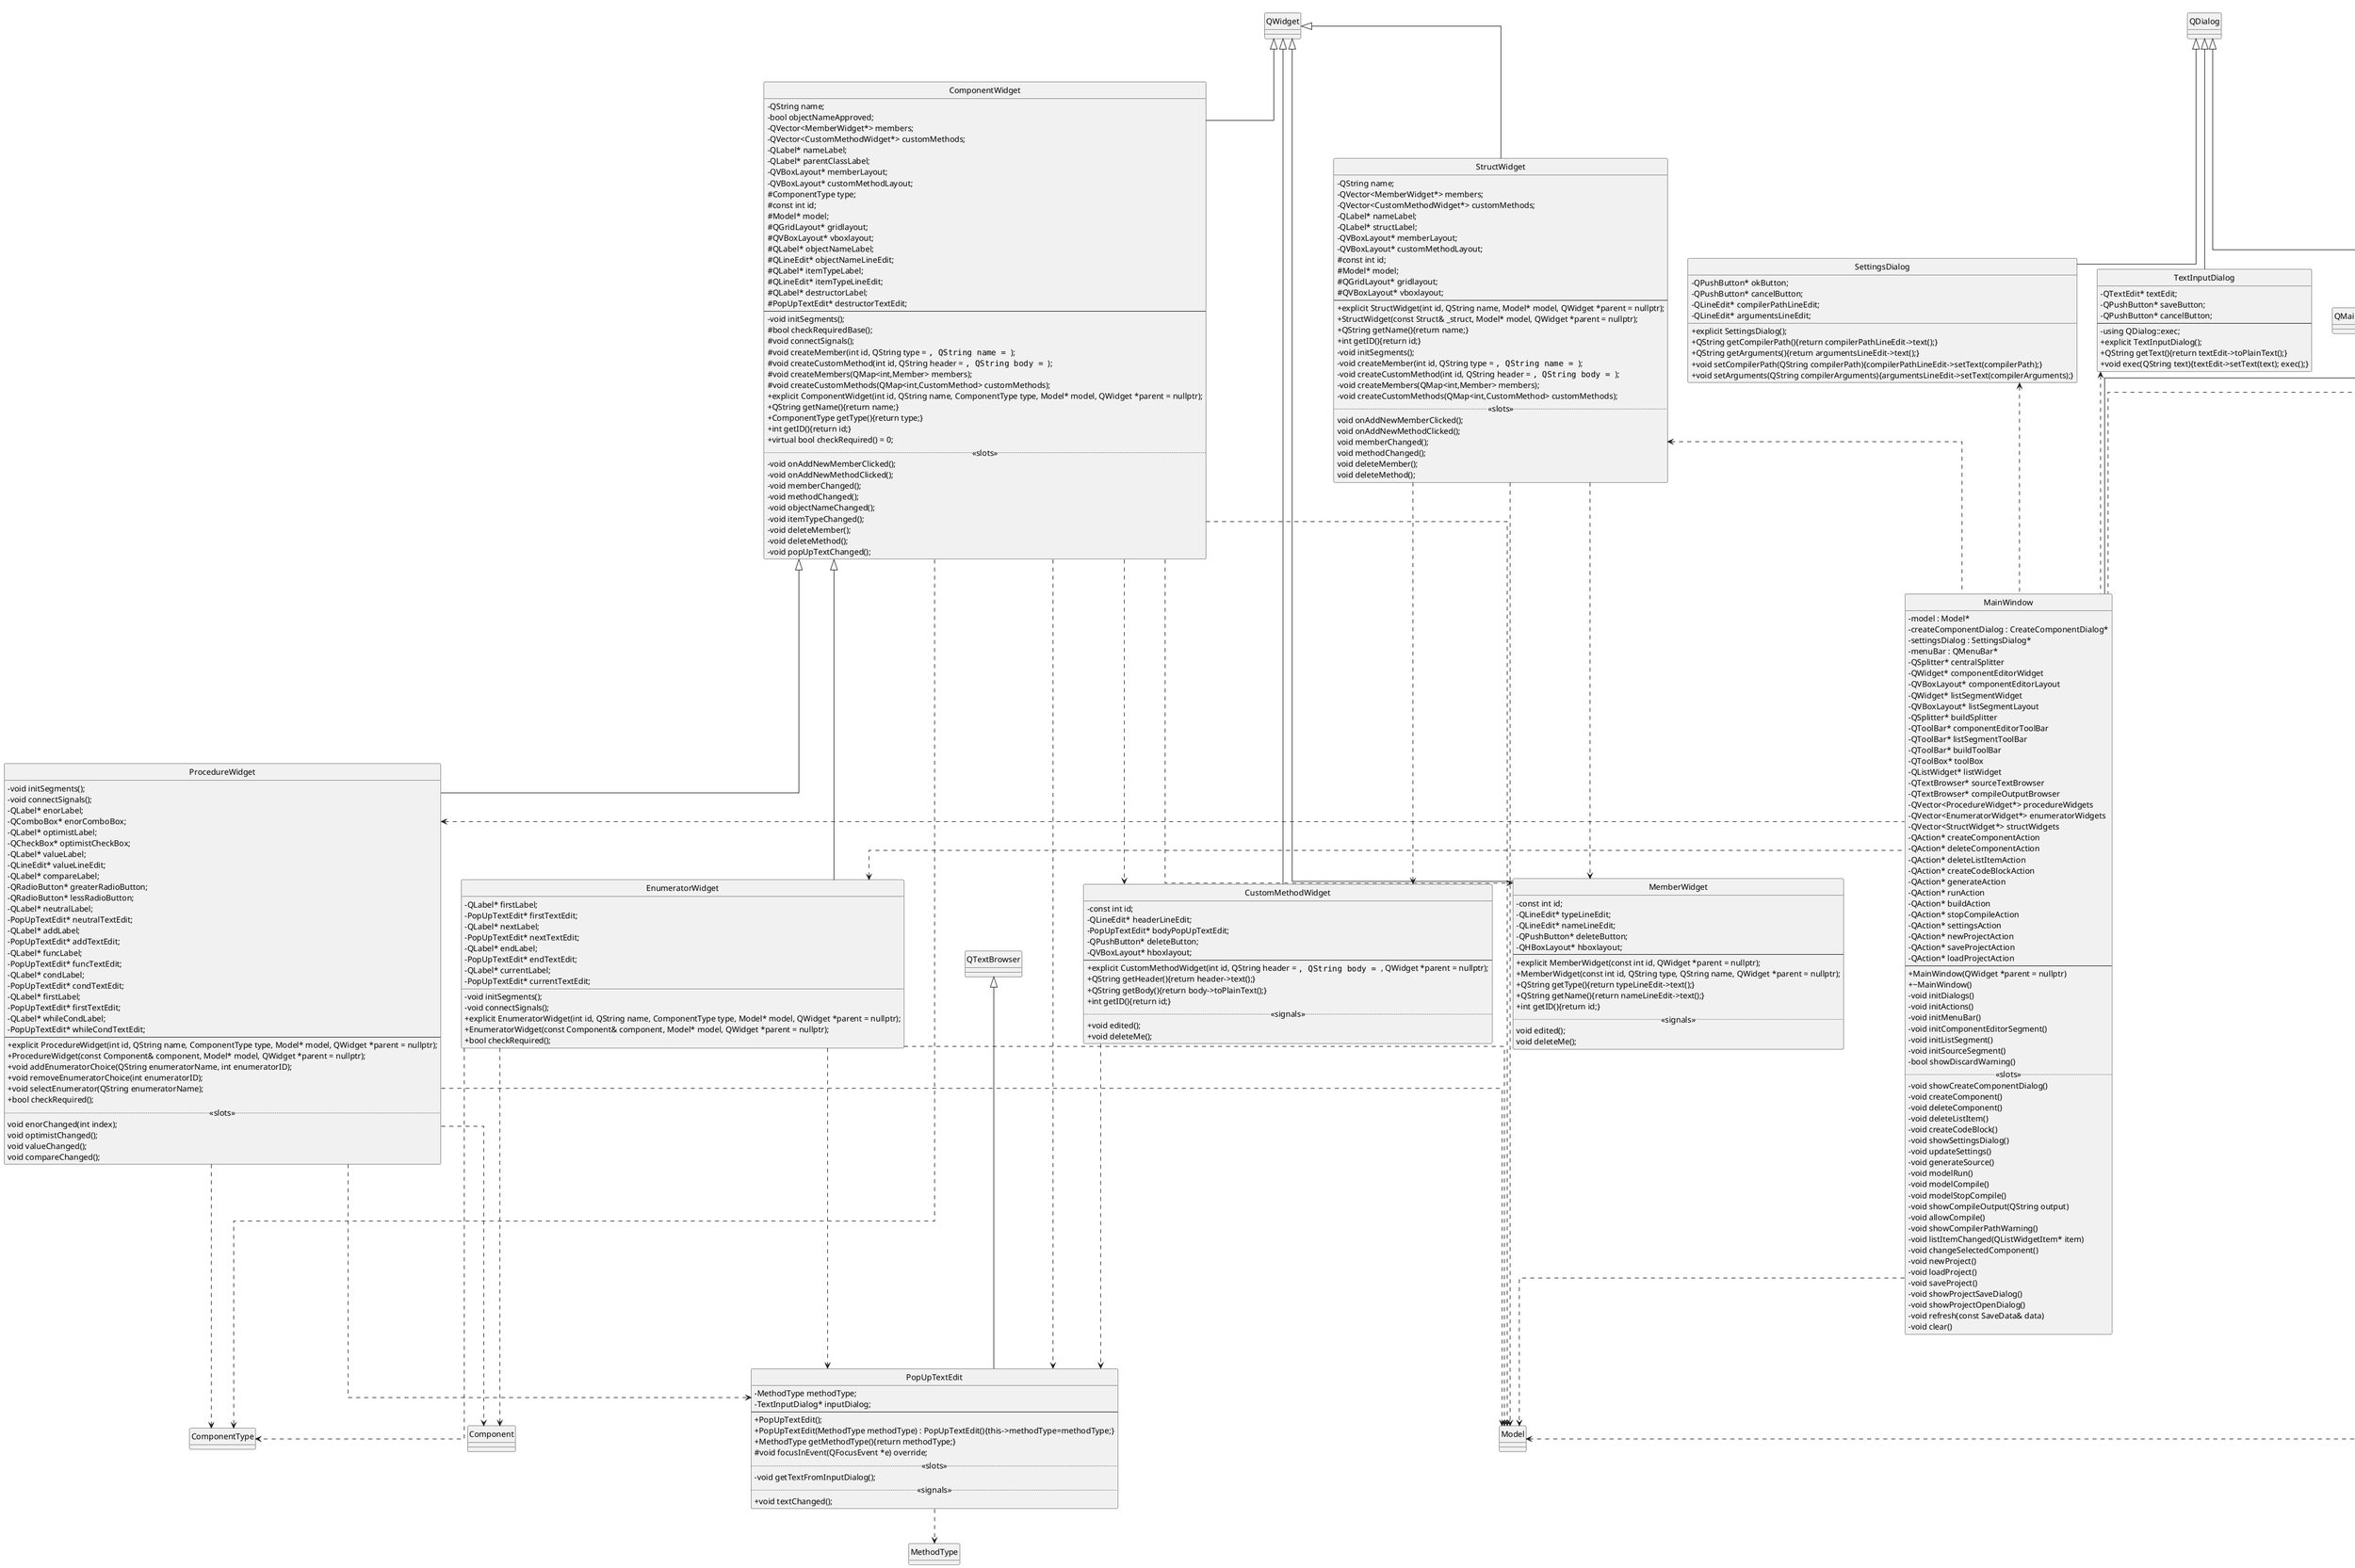 @startuml View

skinparam Monochrome true
skinparam ClassAttributeIconSize 0
'skinparam groupInheritance 2
skinparam linetype ortho
hide circle
hide enum methods

class Model
class Component
enum ComponentType
enum MethodType

class MainWindow extends QMainWindow
{
    - model : Model*
    - createComponentDialog : CreateComponentDialog*
    - settingsDialog : SettingsDialog*
    - menuBar : QMenuBar*
    - QSplitter* centralSplitter
    - QWidget* componentEditorWidget
    - QVBoxLayout* componentEditorLayout
    - QWidget* listSegmentWidget
    - QVBoxLayout* listSegmentLayout
    - QSplitter* buildSplitter
    - QToolBar* componentEditorToolBar
    - QToolBar* listSegmentToolBar
    - QToolBar* buildToolBar
    - QToolBox* toolBox
    - QListWidget* listWidget
    - QTextBrowser* sourceTextBrowser
    - QTextBrowser* compileOutputBrowser
    - QVector<ProcedureWidget*> procedureWidgets
    - QVector<EnumeratorWidget*> enumeratorWidgets
    - QVector<StructWidget*> structWidgets
    - QAction* createComponentAction
    - QAction* deleteComponentAction
    - QAction* deleteListItemAction
    - QAction* createCodeBlockAction
    - QAction* generateAction
    - QAction* runAction
    - QAction* buildAction
    - QAction* stopCompileAction
    - QAction* settingsAction
    - QAction* newProjectAction
    - QAction* saveProjectAction
    - QAction* loadProjectAction
--
    + MainWindow(QWidget *parent = nullptr)
    + ~MainWindow()
    - void initDialogs()
    - void initActions()
    - void initMenuBar()
    - void initComponentEditorSegment()
    - void initListSegment()
    - void initSourceSegment()
    - bool showDiscardWarning()
.. <<slots>> ..
    - void showCreateComponentDialog()
    - void createComponent()
    - void deleteComponent()
    - void deleteListItem()
    - void createCodeBlock()
    - void showSettingsDialog()
    - void updateSettings()
    - void generateSource()
    - void modelRun()
    - void modelCompile()
    - void modelStopCompile()
    - void showCompileOutput(QString output)
    - void allowCompile()
    - void showCompilerPathWarning()
    - void listItemChanged(QListWidgetItem* item)
    - void changeSelectedComponent()
    - void newProject()
    - void loadProject()
    - void saveProject()
    - void showProjectSaveDialog()
    - void showProjectOpenDialog()
    - void refresh(const SaveData& data)
    - void clear()
}

class ComponentWidget extends QWidget
{
    - QString name;
    - bool objectNameApproved;
    - QVector<MemberWidget*> members;
    - QVector<CustomMethodWidget*> customMethods;
    - QLabel* nameLabel;
    - QLabel* parentClassLabel;
    - QVBoxLayout* memberLayout;
    - QVBoxLayout* customMethodLayout;
    # ComponentType type;
    # const int id;
    # Model* model;
    # QGridLayout* gridlayout;
    # QVBoxLayout* vboxlayout;
    # QLabel* objectNameLabel;
    # QLineEdit* objectNameLineEdit;
    # QLabel* itemTypeLabel;
    # QLineEdit* itemTypeLineEdit;
    # QLabel* destructorLabel;
    # PopUpTextEdit* destructorTextEdit;
--
    - void initSegments();
    # bool checkRequiredBase();
    # void connectSignals();
    # void createMember(int id, QString type = "", QString name = "");
    # void createCustomMethod(int id, QString header = "", QString body = "");
    # void createMembers(QMap<int,Member> members);
    # void createCustomMethods(QMap<int,CustomMethod> customMethods);
    + explicit ComponentWidget(int id, QString name, ComponentType type, Model* model, QWidget *parent = nullptr);
    + QString getName(){return name;}
    + ComponentType getType(){return type;}
    + int getID(){return id;}
    + virtual bool checkRequired() = 0;
.. <<slots>> ..
    - void onAddNewMemberClicked();
    - void onAddNewMethodClicked();
    - void memberChanged();
    - void methodChanged();
    - void objectNameChanged();
    - void itemTypeChanged();
    - void deleteMember();
    - void deleteMethod();
    - void popUpTextChanged();
}

class EnumeratorWidget extends ComponentWidget
{
    - void initSegments();
    - void connectSignals();
    - QLabel* firstLabel;
    - PopUpTextEdit* firstTextEdit;
    - QLabel* nextLabel;
    - PopUpTextEdit* nextTextEdit;
    - QLabel* endLabel;
    - PopUpTextEdit* endTextEdit;
    - QLabel* currentLabel;
    - PopUpTextEdit* currentTextEdit;

    + explicit EnumeratorWidget(int id, QString name, ComponentType type, Model* model, QWidget *parent = nullptr);
    + EnumeratorWidget(const Component& component, Model* model, QWidget *parent = nullptr);
    + bool checkRequired();
}

class ProcedureWidget extends ComponentWidget
{
    - void initSegments();
    - void connectSignals();
    - QLabel* enorLabel;
    - QComboBox* enorComboBox;
    - QLabel* optimistLabel;
    - QCheckBox* optimistCheckBox;
    - QLabel* valueLabel;
    - QLineEdit* valueLineEdit;
    - QLabel* compareLabel;
    - QRadioButton* greaterRadioButton;
    - QRadioButton* lessRadioButton;
    - QLabel* neutralLabel;
    - PopUpTextEdit* neutralTextEdit;
    - QLabel* addLabel;
    - PopUpTextEdit* addTextEdit;
    - QLabel* funcLabel;
    - PopUpTextEdit* funcTextEdit;
    - QLabel* condLabel;
    - PopUpTextEdit* condTextEdit;
    - QLabel* firstLabel;
    - PopUpTextEdit* firstTextEdit;
    - QLabel* whileCondLabel;
    - PopUpTextEdit* whileCondTextEdit;
--
    + explicit ProcedureWidget(int id, QString name, ComponentType type, Model* model, QWidget *parent = nullptr);
    + ProcedureWidget(const Component& component, Model* model, QWidget *parent = nullptr);
    + void addEnumeratorChoice(QString enumeratorName, int enumeratorID);
    + void removeEnumeratorChoice(int enumeratorID);
    + void selectEnumerator(QString enumeratorName);
    + bool checkRequired();
.. <<slots>> ..
    void enorChanged(int index);
    void optimistChanged();
    void valueChanged();
    void compareChanged();
}

class StructWidget extends QWidget
{
    - QString name;
    - QVector<MemberWidget*> members;
    - QVector<CustomMethodWidget*> customMethods;
    - QLabel* nameLabel;
    - QLabel* structLabel;
    - QVBoxLayout* memberLayout;
    - QVBoxLayout* customMethodLayout;
    # const int id;
    # Model* model;
    # QGridLayout* gridlayout;
    # QVBoxLayout* vboxlayout;
--
    + explicit StructWidget(int id, QString name, Model* model, QWidget *parent = nullptr);
    + StructWidget(const Struct& _struct, Model* model, QWidget *parent = nullptr);
    + QString getName(){return name;}
    + int getID(){return id;}
    - void initSegments();
    - void createMember(int id, QString type = "", QString name = "");
    - void createCustomMethod(int id, QString header = "", QString body = "");
    - void createMembers(QMap<int,Member> members);
    - void createCustomMethods(QMap<int,CustomMethod> customMethods);
.. <<slots>> ..
    void onAddNewMemberClicked();
    void onAddNewMethodClicked();
    void memberChanged();
    void methodChanged();
    void deleteMember();
    void deleteMethod();
}

enum CreateComponentDialogMode{
    PROCEDURE
    ENUMERATOR
}

class CreateComponentDialog extends QDialog
{
    - Model* model;
    - QPushButton* okButton;
    - QPushButton* cancelButton;
    - QLineEdit* nameLineEdit;
    - QComboBox* componentTypeSelect;
    - QLabel* errorLabel;
--
    + explicit CreateComponentDialog(Model* model);
    + QString getName(){return nameLineEdit->text();}
    + QVariant getComponent(){return componentTypeSelect->currentData();}
    + void clear();    
.. <<slots>> ..
    - void wantToAccept();
}

class CustomMethodWidget extends QWidget
{
    - const int id;
    - QLineEdit* headerLineEdit;
    - PopUpTextEdit* bodyPopUpTextEdit;
    - QPushButton* deleteButton;
    - QVBoxLayout* hboxlayout;
--
    + explicit CustomMethodWidget(int id, QString header = "", QString body = "", QWidget *parent = nullptr);
    + QString getHeader(){return header->text();}
    + QString getBody(){return body->toPlainText();}
    + int getID(){return id;}
.. <<signals>> ..
    + void edited();
    + void deleteMe();
}

class MemberWidget extends QWidget
{
    - const int id;
    - QLineEdit* typeLineEdit;
    - QLineEdit* nameLineEdit;
    - QPushButton* deleteButton;
    - QHBoxLayout* hboxlayout;
--
    + explicit MemberWidget(const int id, QWidget *parent = nullptr);
    + MemberWidget(const int id, QString type, QString name, QWidget *parent = nullptr);
    + QString getType(){return typeLineEdit->text();}
    + QString getName(){return nameLineEdit->text();}
    + int getID(){return id;}
.. <<signals>> ..
    void edited();
    void deleteMe();
}

class PopUpTextEdit extends QTextBrowser
{
    - MethodType methodType;
    - TextInputDialog* inputDialog;
--
    + PopUpTextEdit();
    + PopUpTextEdit(MethodType methodType) : PopUpTextEdit(){this->methodType=methodType;}
    + MethodType getMethodType(){return methodType;}
    # void focusInEvent(QFocusEvent *e) override;
.. <<slots>> ..
    - void getTextFromInputDialog();
.. <<signals>> ..
    + void textChanged();
}

class SettingsDialog extends QDialog
{
    - QPushButton* okButton;
    - QPushButton* cancelButton;
    - QLineEdit* compilerPathLineEdit;
    - QLineEdit* argumentsLineEdit;

    + explicit SettingsDialog();
    + QString getCompilerPath(){return compilerPathLineEdit->text();}
    + QString getArguments(){return argumentsLineEdit->text();}
    + void setCompilerPath(QString compilerPath){compilerPathLineEdit->setText(compilerPath);}
    + void setArguments(QString compilerArguments){argumentsLineEdit->setText(compilerArguments);}
}

class TextInputDialog extends QDialog
{
    - QTextEdit* textEdit;
    - QPushButton* saveButton;
    - QPushButton* cancelButton;
--
    - using QDialog::exec;
    + explicit TextInputDialog();
    + QString getText(){return textEdit->toPlainText();}
    + void exec(QString text){textEdit->setText(text); exec();}
}

MainWindow ..> Model
MainWindow .up.> CreateComponentDialog
MainWindow .up.> SettingsDialog
MainWindow .up.> TextInputDialog
MainWindow .left.> EnumeratorWidget
MainWindow .left.> ProcedureWidget
MainWindow .left.> StructWidget

ComponentWidget ..> MemberWidget
ComponentWidget ..> CustomMethodWidget
ComponentWidget ..> Model
ComponentWidget ..> ComponentType
ComponentWidget ..> PopUpTextEdit

EnumeratorWidget ..> PopUpTextEdit
EnumeratorWidget ..> Model
EnumeratorWidget ..> ComponentType
EnumeratorWidget ..> Component

ProcedureWidget ..> PopUpTextEdit
ProcedureWidget ..> Model
ProcedureWidget ..> ComponentType
ProcedureWidget ..> Component

StructWidget ..> MemberWidget
StructWidget ..> CustomMethodWidget
StructWidget ..> Model

CustomMethodWidget ..> PopUpTextEdit

PopUpTextEdit ..> MethodType

CreateComponentDialog .up.> CreateComponentDialogMode
CreateComponentDialog ..> Model

@enduml